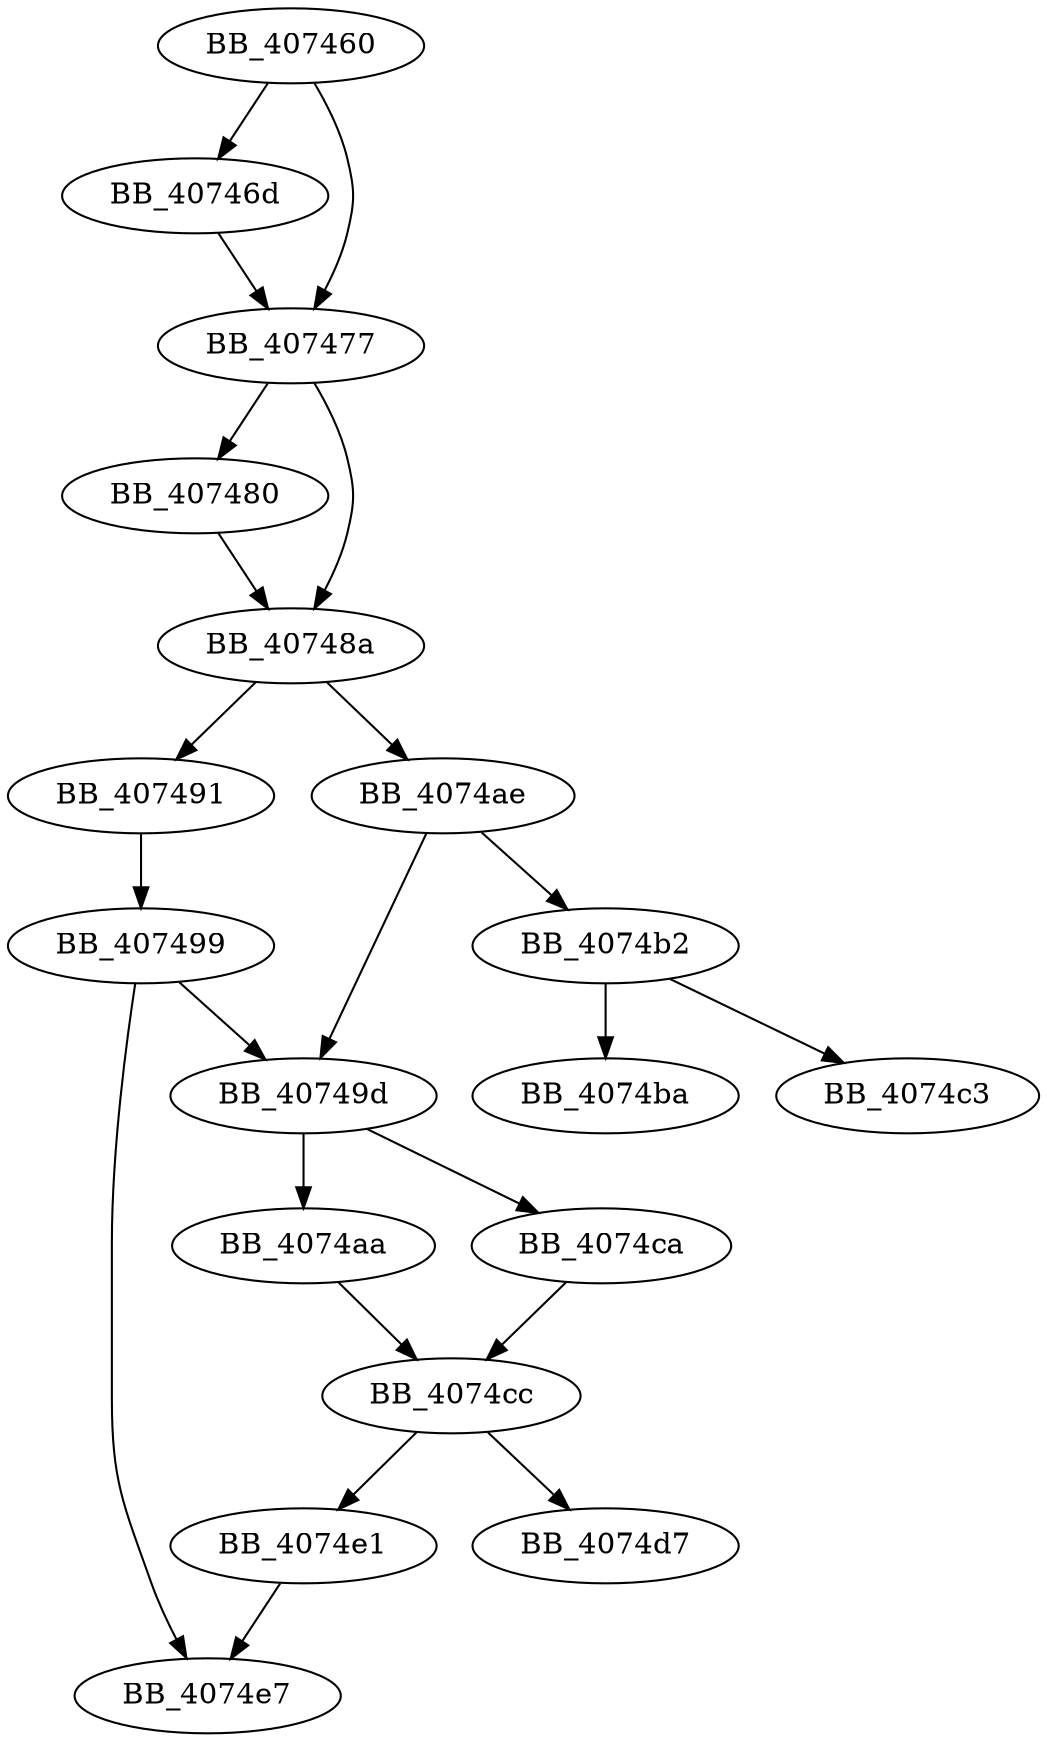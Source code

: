 DiGraph sub_407460{
BB_407460->BB_40746d
BB_407460->BB_407477
BB_40746d->BB_407477
BB_407477->BB_407480
BB_407477->BB_40748a
BB_407480->BB_40748a
BB_40748a->BB_407491
BB_40748a->BB_4074ae
BB_407491->BB_407499
BB_407499->BB_40749d
BB_407499->BB_4074e7
BB_40749d->BB_4074aa
BB_40749d->BB_4074ca
BB_4074aa->BB_4074cc
BB_4074ae->BB_40749d
BB_4074ae->BB_4074b2
BB_4074b2->BB_4074ba
BB_4074b2->BB_4074c3
BB_4074ca->BB_4074cc
BB_4074cc->BB_4074d7
BB_4074cc->BB_4074e1
BB_4074e1->BB_4074e7
}
